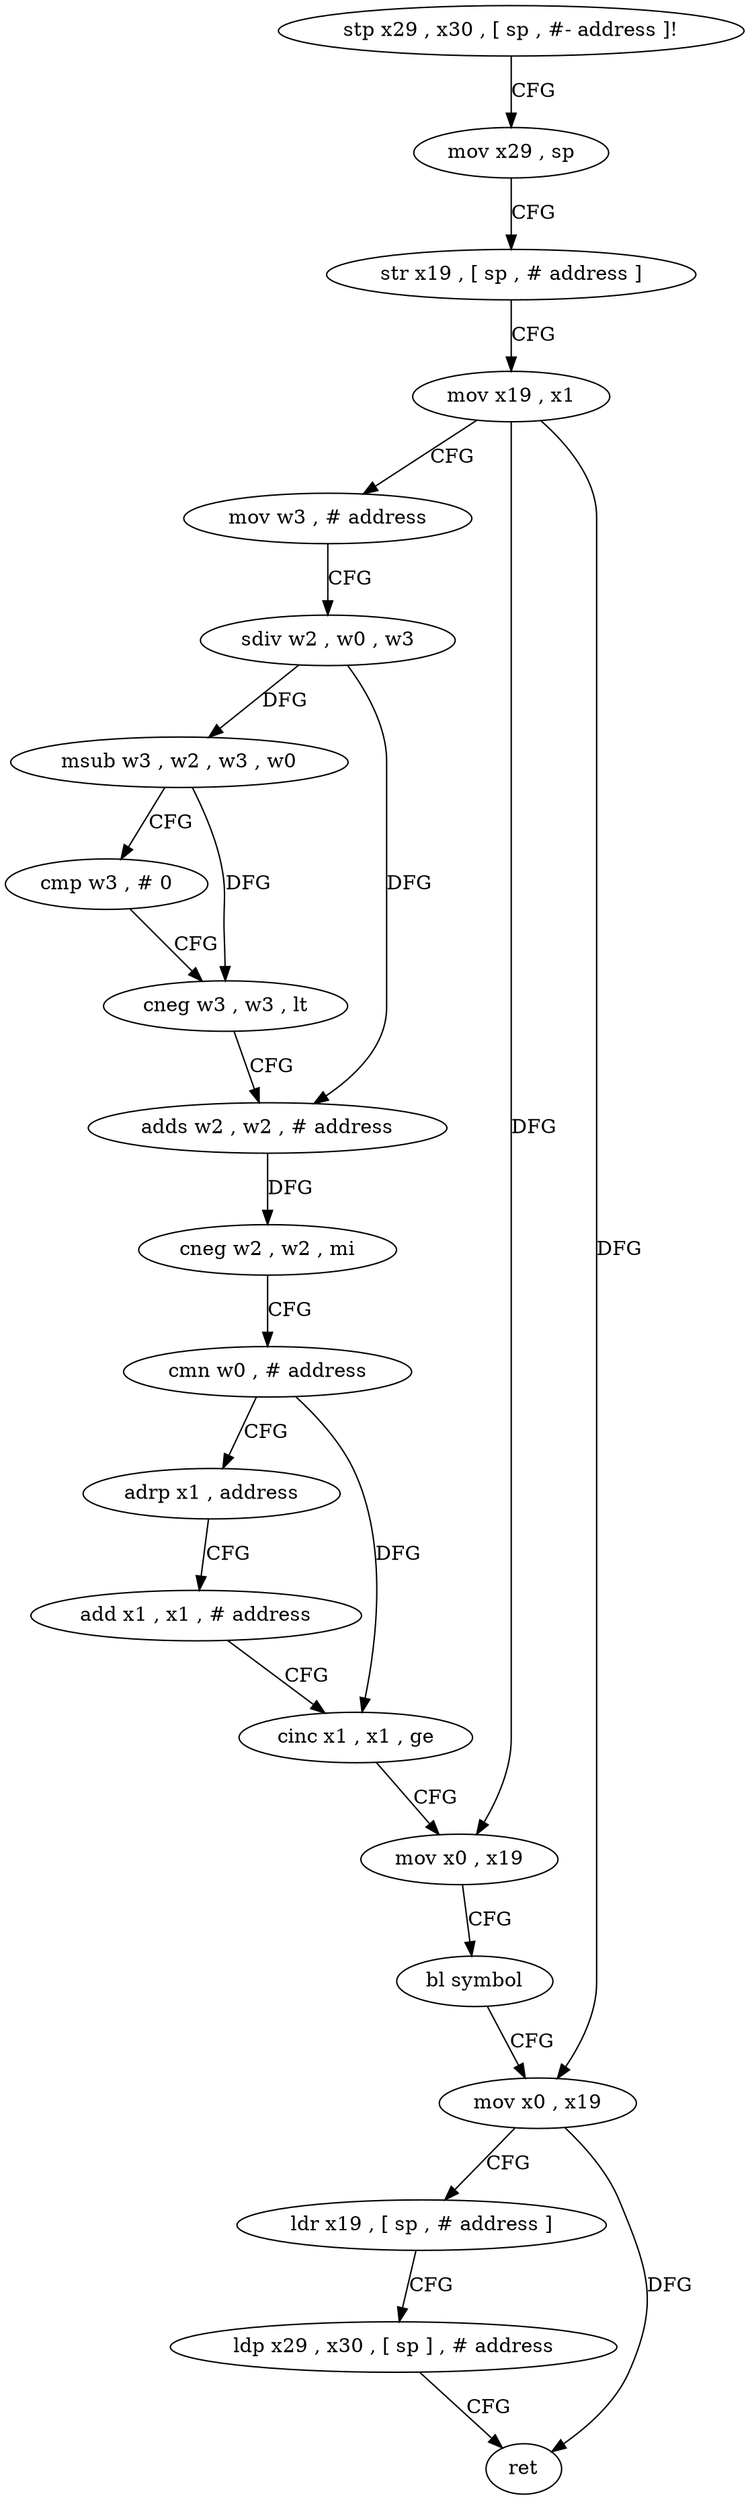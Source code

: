 digraph "func" {
"4301844" [label = "stp x29 , x30 , [ sp , #- address ]!" ]
"4301848" [label = "mov x29 , sp" ]
"4301852" [label = "str x19 , [ sp , # address ]" ]
"4301856" [label = "mov x19 , x1" ]
"4301860" [label = "mov w3 , # address" ]
"4301864" [label = "sdiv w2 , w0 , w3" ]
"4301868" [label = "msub w3 , w2 , w3 , w0" ]
"4301872" [label = "cmp w3 , # 0" ]
"4301876" [label = "cneg w3 , w3 , lt" ]
"4301880" [label = "adds w2 , w2 , # address" ]
"4301884" [label = "cneg w2 , w2 , mi" ]
"4301888" [label = "cmn w0 , # address" ]
"4301892" [label = "adrp x1 , address" ]
"4301896" [label = "add x1 , x1 , # address" ]
"4301900" [label = "cinc x1 , x1 , ge" ]
"4301904" [label = "mov x0 , x19" ]
"4301908" [label = "bl symbol" ]
"4301912" [label = "mov x0 , x19" ]
"4301916" [label = "ldr x19 , [ sp , # address ]" ]
"4301920" [label = "ldp x29 , x30 , [ sp ] , # address" ]
"4301924" [label = "ret" ]
"4301844" -> "4301848" [ label = "CFG" ]
"4301848" -> "4301852" [ label = "CFG" ]
"4301852" -> "4301856" [ label = "CFG" ]
"4301856" -> "4301860" [ label = "CFG" ]
"4301856" -> "4301904" [ label = "DFG" ]
"4301856" -> "4301912" [ label = "DFG" ]
"4301860" -> "4301864" [ label = "CFG" ]
"4301864" -> "4301868" [ label = "DFG" ]
"4301864" -> "4301880" [ label = "DFG" ]
"4301868" -> "4301872" [ label = "CFG" ]
"4301868" -> "4301876" [ label = "DFG" ]
"4301872" -> "4301876" [ label = "CFG" ]
"4301876" -> "4301880" [ label = "CFG" ]
"4301880" -> "4301884" [ label = "DFG" ]
"4301884" -> "4301888" [ label = "CFG" ]
"4301888" -> "4301892" [ label = "CFG" ]
"4301888" -> "4301900" [ label = "DFG" ]
"4301892" -> "4301896" [ label = "CFG" ]
"4301896" -> "4301900" [ label = "CFG" ]
"4301900" -> "4301904" [ label = "CFG" ]
"4301904" -> "4301908" [ label = "CFG" ]
"4301908" -> "4301912" [ label = "CFG" ]
"4301912" -> "4301916" [ label = "CFG" ]
"4301912" -> "4301924" [ label = "DFG" ]
"4301916" -> "4301920" [ label = "CFG" ]
"4301920" -> "4301924" [ label = "CFG" ]
}
